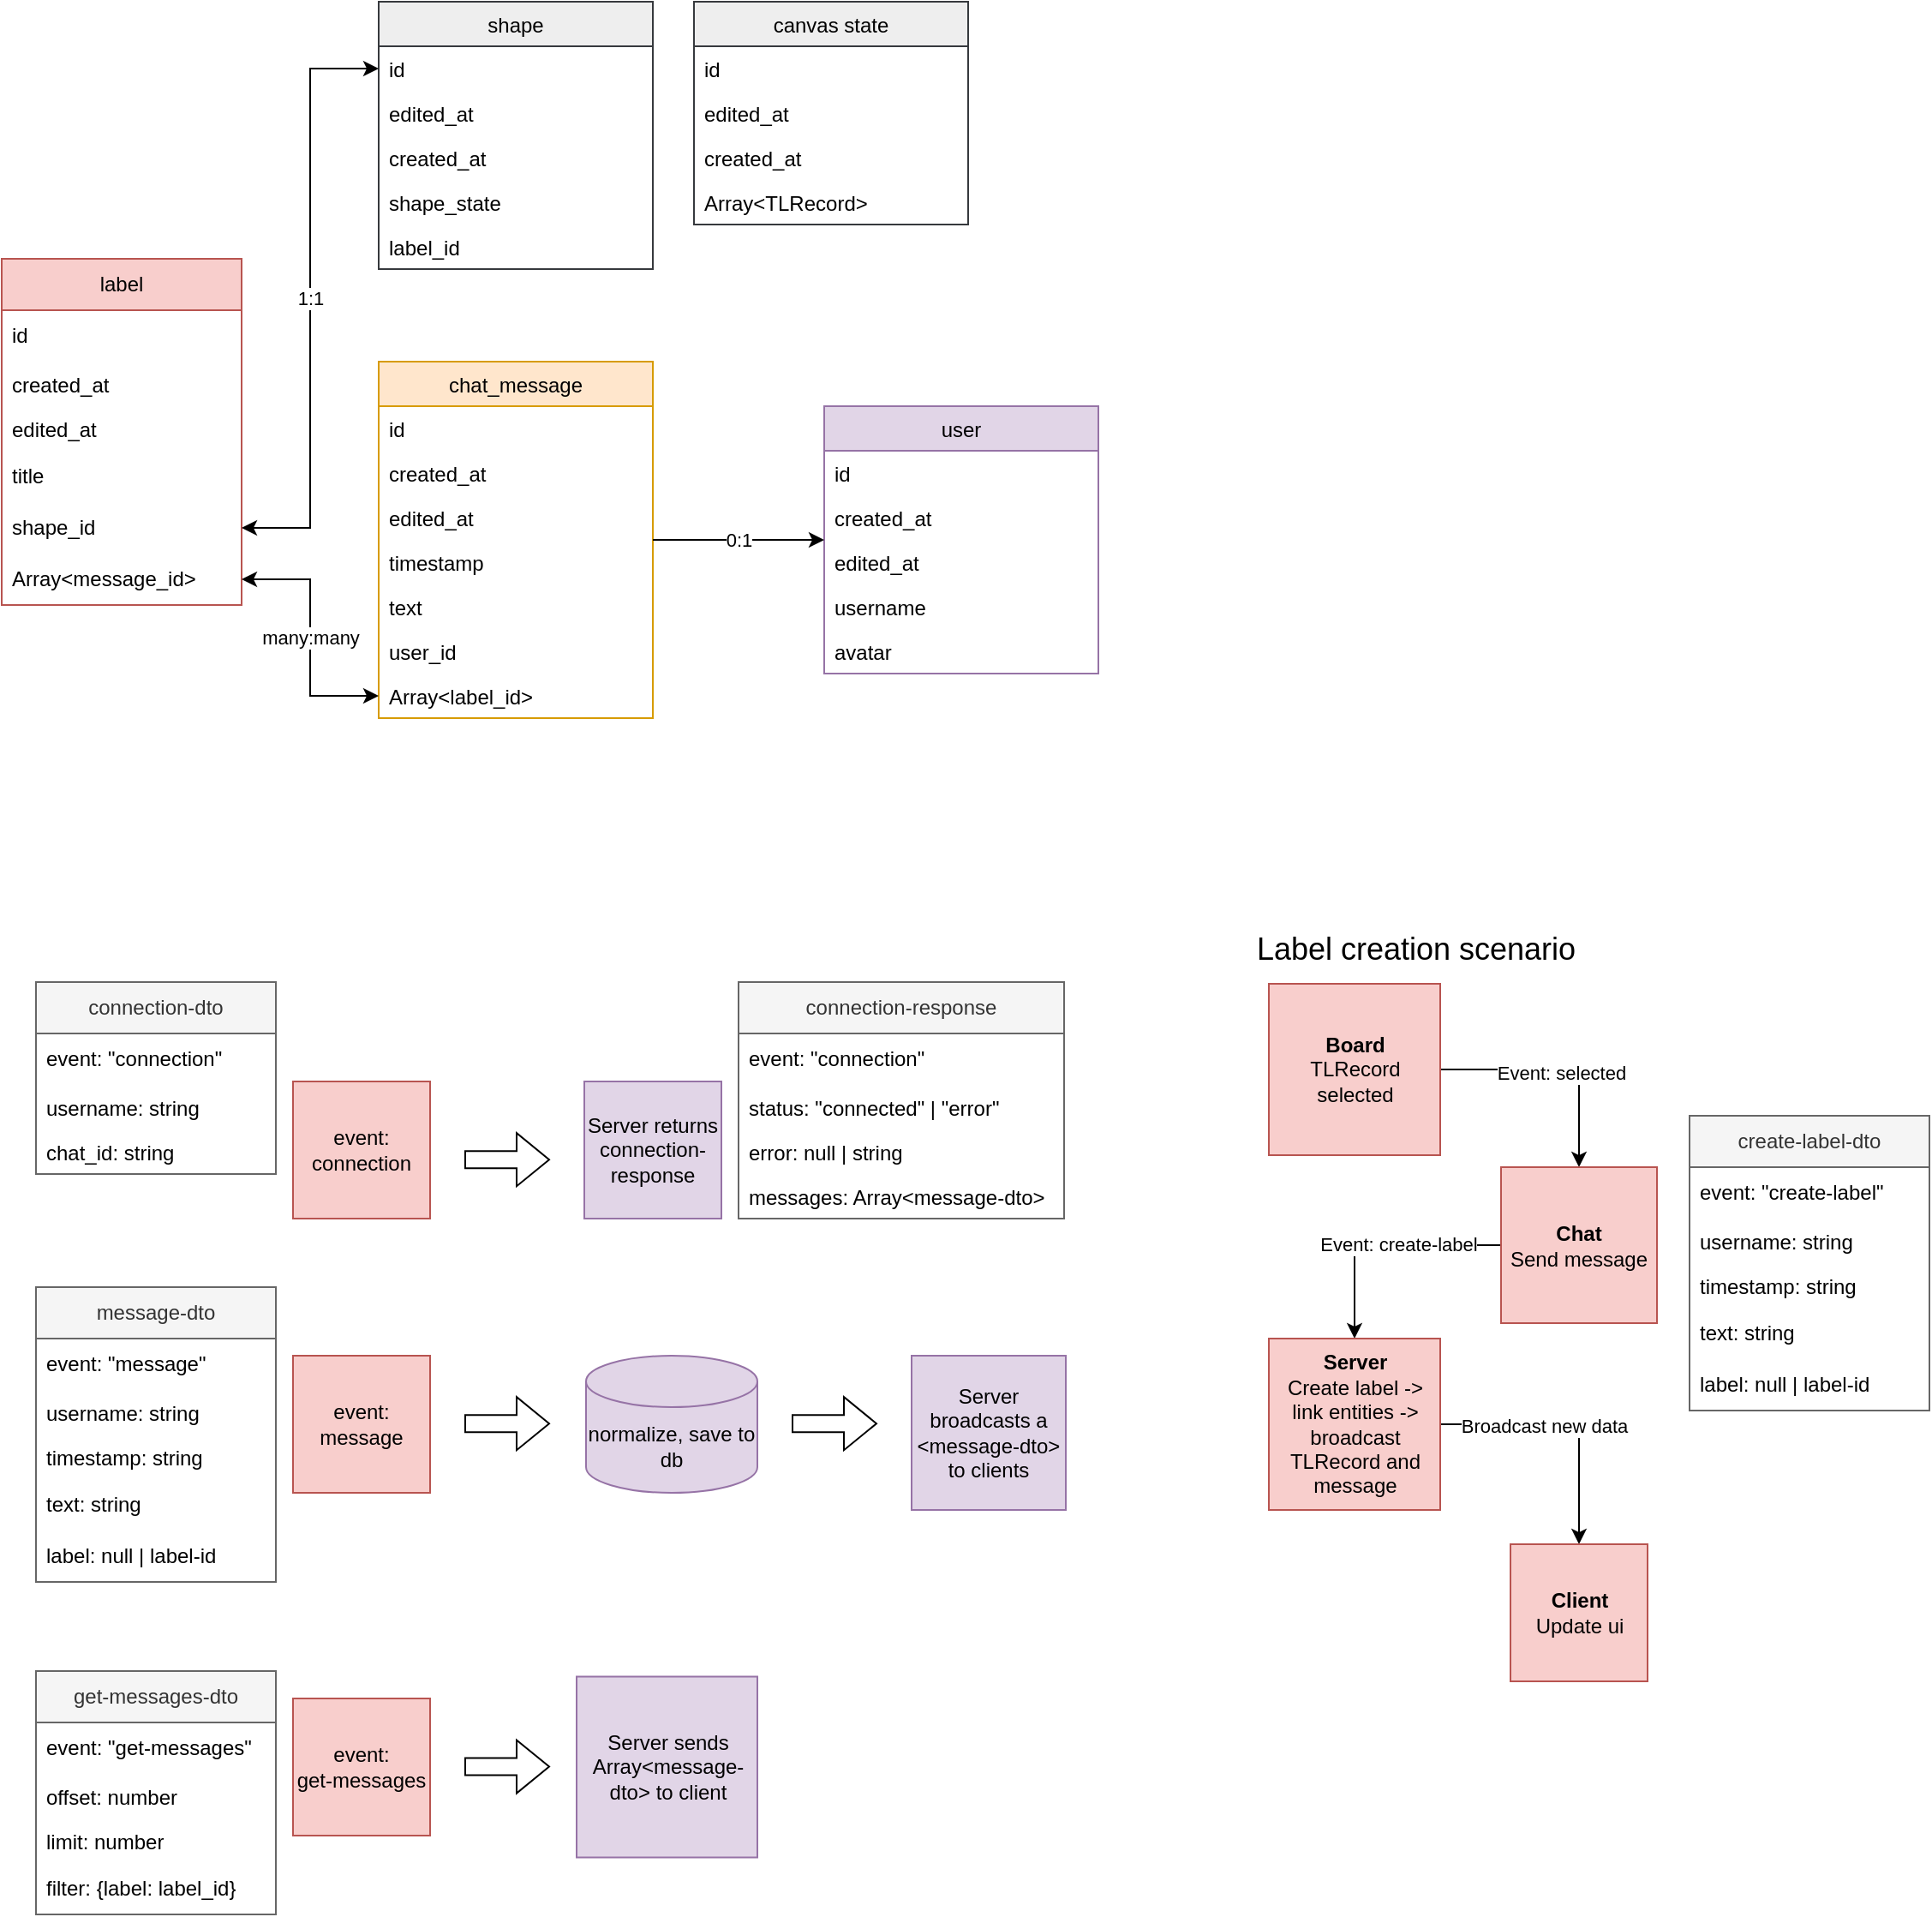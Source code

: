 <mxfile version="21.6.9" type="github">
  <diagram id="C5RBs43oDa-KdzZeNtuy" name="Page-1">
    <mxGraphModel dx="3033" dy="1154" grid="1" gridSize="10" guides="1" tooltips="1" connect="1" arrows="1" fold="1" page="1" pageScale="1" pageWidth="827" pageHeight="1169" math="0" shadow="0">
      <root>
        <mxCell id="WIyWlLk6GJQsqaUBKTNV-0" />
        <mxCell id="WIyWlLk6GJQsqaUBKTNV-1" parent="WIyWlLk6GJQsqaUBKTNV-0" />
        <mxCell id="zkfFHV4jXpPFQw0GAbJ--0" value="chat_message" style="swimlane;fontStyle=0;align=center;verticalAlign=top;childLayout=stackLayout;horizontal=1;startSize=26;horizontalStack=0;resizeParent=1;resizeLast=0;collapsible=1;marginBottom=0;rounded=0;shadow=0;strokeWidth=1;fillColor=#ffe6cc;strokeColor=#d79b00;" parent="WIyWlLk6GJQsqaUBKTNV-1" vertex="1">
          <mxGeometry x="150" y="440" width="160" height="208" as="geometry">
            <mxRectangle x="230" y="140" width="160" height="26" as="alternateBounds" />
          </mxGeometry>
        </mxCell>
        <mxCell id="zkfFHV4jXpPFQw0GAbJ--1" value="id" style="text;align=left;verticalAlign=top;spacingLeft=4;spacingRight=4;overflow=hidden;rotatable=0;points=[[0,0.5],[1,0.5]];portConstraint=eastwest;" parent="zkfFHV4jXpPFQw0GAbJ--0" vertex="1">
          <mxGeometry y="26" width="160" height="26" as="geometry" />
        </mxCell>
        <mxCell id="CpKCATdhA_jknNMAmvIk-23" value="created_at" style="text;align=left;verticalAlign=top;spacingLeft=4;spacingRight=4;overflow=hidden;rotatable=0;points=[[0,0.5],[1,0.5]];portConstraint=eastwest;rounded=0;shadow=0;html=0;" parent="zkfFHV4jXpPFQw0GAbJ--0" vertex="1">
          <mxGeometry y="52" width="160" height="26" as="geometry" />
        </mxCell>
        <mxCell id="CpKCATdhA_jknNMAmvIk-24" value="edited_at" style="text;align=left;verticalAlign=top;spacingLeft=4;spacingRight=4;overflow=hidden;rotatable=0;points=[[0,0.5],[1,0.5]];portConstraint=eastwest;rounded=0;shadow=0;html=0;" parent="zkfFHV4jXpPFQw0GAbJ--0" vertex="1">
          <mxGeometry y="78" width="160" height="26" as="geometry" />
        </mxCell>
        <mxCell id="QtKT-6Kx8_GbzRboPZ4R-0" value="timestamp" style="text;align=left;verticalAlign=top;spacingLeft=4;spacingRight=4;overflow=hidden;rotatable=0;points=[[0,0.5],[1,0.5]];portConstraint=eastwest;rounded=0;shadow=0;html=0;" parent="zkfFHV4jXpPFQw0GAbJ--0" vertex="1">
          <mxGeometry y="104" width="160" height="26" as="geometry" />
        </mxCell>
        <mxCell id="zkfFHV4jXpPFQw0GAbJ--3" value="text" style="text;align=left;verticalAlign=top;spacingLeft=4;spacingRight=4;overflow=hidden;rotatable=0;points=[[0,0.5],[1,0.5]];portConstraint=eastwest;rounded=0;shadow=0;html=0;" parent="zkfFHV4jXpPFQw0GAbJ--0" vertex="1">
          <mxGeometry y="130" width="160" height="26" as="geometry" />
        </mxCell>
        <mxCell id="zkfFHV4jXpPFQw0GAbJ--2" value="user_id" style="text;align=left;verticalAlign=top;spacingLeft=4;spacingRight=4;overflow=hidden;rotatable=0;points=[[0,0.5],[1,0.5]];portConstraint=eastwest;rounded=0;shadow=0;html=0;strokeColor=none;fillColor=none;" parent="zkfFHV4jXpPFQw0GAbJ--0" vertex="1">
          <mxGeometry y="156" width="160" height="26" as="geometry" />
        </mxCell>
        <mxCell id="CpKCATdhA_jknNMAmvIk-0" value="Array&lt;label_id&gt;" style="text;align=left;verticalAlign=top;spacingLeft=4;spacingRight=4;overflow=hidden;rotatable=0;points=[[0,0.5],[1,0.5]];portConstraint=eastwest;rounded=0;shadow=0;html=0;fillColor=none;strokeColor=none;" parent="zkfFHV4jXpPFQw0GAbJ--0" vertex="1">
          <mxGeometry y="182" width="160" height="26" as="geometry" />
        </mxCell>
        <mxCell id="zkfFHV4jXpPFQw0GAbJ--17" value="user" style="swimlane;fontStyle=0;align=center;verticalAlign=top;childLayout=stackLayout;horizontal=1;startSize=26;horizontalStack=0;resizeParent=1;resizeLast=0;collapsible=1;marginBottom=0;rounded=0;shadow=0;strokeWidth=1;fillColor=#e1d5e7;strokeColor=#9673a6;" parent="WIyWlLk6GJQsqaUBKTNV-1" vertex="1">
          <mxGeometry x="410" y="466" width="160" height="156" as="geometry">
            <mxRectangle x="550" y="140" width="160" height="26" as="alternateBounds" />
          </mxGeometry>
        </mxCell>
        <mxCell id="zkfFHV4jXpPFQw0GAbJ--18" value="id" style="text;align=left;verticalAlign=top;spacingLeft=4;spacingRight=4;overflow=hidden;rotatable=0;points=[[0,0.5],[1,0.5]];portConstraint=eastwest;strokeColor=none;" parent="zkfFHV4jXpPFQw0GAbJ--17" vertex="1">
          <mxGeometry y="26" width="160" height="26" as="geometry" />
        </mxCell>
        <mxCell id="CpKCATdhA_jknNMAmvIk-27" value="created_at" style="text;align=left;verticalAlign=top;spacingLeft=4;spacingRight=4;overflow=hidden;rotatable=0;points=[[0,0.5],[1,0.5]];portConstraint=eastwest;rounded=0;shadow=0;html=0;" parent="zkfFHV4jXpPFQw0GAbJ--17" vertex="1">
          <mxGeometry y="52" width="160" height="26" as="geometry" />
        </mxCell>
        <mxCell id="CpKCATdhA_jknNMAmvIk-28" value="edited_at" style="text;align=left;verticalAlign=top;spacingLeft=4;spacingRight=4;overflow=hidden;rotatable=0;points=[[0,0.5],[1,0.5]];portConstraint=eastwest;rounded=0;shadow=0;html=0;" parent="zkfFHV4jXpPFQw0GAbJ--17" vertex="1">
          <mxGeometry y="78" width="160" height="26" as="geometry" />
        </mxCell>
        <mxCell id="zkfFHV4jXpPFQw0GAbJ--19" value="username" style="text;align=left;verticalAlign=top;spacingLeft=4;spacingRight=4;overflow=hidden;rotatable=0;points=[[0,0.5],[1,0.5]];portConstraint=eastwest;rounded=0;shadow=0;html=0;" parent="zkfFHV4jXpPFQw0GAbJ--17" vertex="1">
          <mxGeometry y="104" width="160" height="26" as="geometry" />
        </mxCell>
        <mxCell id="zkfFHV4jXpPFQw0GAbJ--20" value="avatar" style="text;align=left;verticalAlign=top;spacingLeft=4;spacingRight=4;overflow=hidden;rotatable=0;points=[[0,0.5],[1,0.5]];portConstraint=eastwest;rounded=0;shadow=0;html=0;" parent="zkfFHV4jXpPFQw0GAbJ--17" vertex="1">
          <mxGeometry y="130" width="160" height="26" as="geometry" />
        </mxCell>
        <mxCell id="CpKCATdhA_jknNMAmvIk-3" value="" style="orthogonalLoop=1;jettySize=auto;html=1;rounded=0;" parent="WIyWlLk6GJQsqaUBKTNV-1" source="zkfFHV4jXpPFQw0GAbJ--0" target="zkfFHV4jXpPFQw0GAbJ--17" edge="1">
          <mxGeometry width="80" relative="1" as="geometry">
            <mxPoint x="330" y="540" as="sourcePoint" />
            <mxPoint x="410" y="540" as="targetPoint" />
          </mxGeometry>
        </mxCell>
        <mxCell id="CpKCATdhA_jknNMAmvIk-5" value="0:1" style="edgeLabel;html=1;align=center;verticalAlign=middle;resizable=0;points=[];" parent="CpKCATdhA_jknNMAmvIk-3" vertex="1" connectable="0">
          <mxGeometry relative="1" as="geometry">
            <mxPoint as="offset" />
          </mxGeometry>
        </mxCell>
        <mxCell id="CpKCATdhA_jknNMAmvIk-6" value="label" style="swimlane;fontStyle=0;childLayout=stackLayout;horizontal=1;startSize=30;horizontalStack=0;resizeParent=1;resizeParentMax=0;resizeLast=0;collapsible=1;marginBottom=0;whiteSpace=wrap;html=1;fillColor=#f8cecc;strokeColor=#b85450;" parent="WIyWlLk6GJQsqaUBKTNV-1" vertex="1">
          <mxGeometry x="-70" y="380" width="140" height="202" as="geometry">
            <mxRectangle x="10" y="160" width="70" height="30" as="alternateBounds" />
          </mxGeometry>
        </mxCell>
        <mxCell id="CpKCATdhA_jknNMAmvIk-7" value="id" style="text;strokeColor=none;fillColor=none;align=left;verticalAlign=middle;spacingLeft=4;spacingRight=4;overflow=hidden;points=[[0,0.5],[1,0.5]];portConstraint=eastwest;rotatable=0;whiteSpace=wrap;html=1;" parent="CpKCATdhA_jknNMAmvIk-6" vertex="1">
          <mxGeometry y="30" width="140" height="30" as="geometry" />
        </mxCell>
        <mxCell id="CpKCATdhA_jknNMAmvIk-25" value="created_at" style="text;align=left;verticalAlign=top;spacingLeft=4;spacingRight=4;overflow=hidden;rotatable=0;points=[[0,0.5],[1,0.5]];portConstraint=eastwest;rounded=0;shadow=0;html=0;" parent="CpKCATdhA_jknNMAmvIk-6" vertex="1">
          <mxGeometry y="60" width="140" height="26" as="geometry" />
        </mxCell>
        <mxCell id="CpKCATdhA_jknNMAmvIk-26" value="edited_at" style="text;align=left;verticalAlign=top;spacingLeft=4;spacingRight=4;overflow=hidden;rotatable=0;points=[[0,0.5],[1,0.5]];portConstraint=eastwest;rounded=0;shadow=0;html=0;" parent="CpKCATdhA_jknNMAmvIk-6" vertex="1">
          <mxGeometry y="86" width="140" height="26" as="geometry" />
        </mxCell>
        <mxCell id="CpKCATdhA_jknNMAmvIk-8" value="title" style="text;strokeColor=none;fillColor=none;align=left;verticalAlign=middle;spacingLeft=4;spacingRight=4;overflow=hidden;points=[[0,0.5],[1,0.5]];portConstraint=eastwest;rotatable=0;whiteSpace=wrap;html=1;" parent="CpKCATdhA_jknNMAmvIk-6" vertex="1">
          <mxGeometry y="112" width="140" height="30" as="geometry" />
        </mxCell>
        <mxCell id="CpKCATdhA_jknNMAmvIk-9" value="shape_id" style="text;strokeColor=none;fillColor=none;align=left;verticalAlign=middle;spacingLeft=4;spacingRight=4;overflow=hidden;points=[[0,0.5],[1,0.5]];portConstraint=eastwest;rotatable=0;whiteSpace=wrap;html=1;" parent="CpKCATdhA_jknNMAmvIk-6" vertex="1">
          <mxGeometry y="142" width="140" height="30" as="geometry" />
        </mxCell>
        <mxCell id="CpKCATdhA_jknNMAmvIk-10" value="Array&amp;lt;message_id&amp;gt;" style="text;strokeColor=none;fillColor=none;align=left;verticalAlign=middle;spacingLeft=4;spacingRight=4;overflow=hidden;points=[[0,0.5],[1,0.5]];portConstraint=eastwest;rotatable=0;whiteSpace=wrap;html=1;" parent="CpKCATdhA_jknNMAmvIk-6" vertex="1">
          <mxGeometry y="172" width="140" height="30" as="geometry" />
        </mxCell>
        <mxCell id="CpKCATdhA_jknNMAmvIk-14" value="" style="endArrow=classic;startArrow=classic;html=1;rounded=0;edgeStyle=elbowEdgeStyle;entryX=0;entryY=0.5;entryDx=0;entryDy=0;" parent="WIyWlLk6GJQsqaUBKTNV-1" source="CpKCATdhA_jknNMAmvIk-10" target="CpKCATdhA_jknNMAmvIk-0" edge="1">
          <mxGeometry width="50" height="50" relative="1" as="geometry">
            <mxPoint x="310" y="560" as="sourcePoint" />
            <mxPoint x="360" y="510" as="targetPoint" />
          </mxGeometry>
        </mxCell>
        <mxCell id="CpKCATdhA_jknNMAmvIk-15" value="many:many" style="edgeLabel;html=1;align=center;verticalAlign=middle;resizable=0;points=[];" parent="CpKCATdhA_jknNMAmvIk-14" vertex="1" connectable="0">
          <mxGeometry relative="1" as="geometry">
            <mxPoint as="offset" />
          </mxGeometry>
        </mxCell>
        <mxCell id="CpKCATdhA_jknNMAmvIk-16" value="shape" style="swimlane;fontStyle=0;align=center;verticalAlign=top;childLayout=stackLayout;horizontal=1;startSize=26;horizontalStack=0;resizeParent=1;resizeLast=0;collapsible=1;marginBottom=0;rounded=0;shadow=0;strokeWidth=1;fillColor=#eeeeee;strokeColor=#36393d;" parent="WIyWlLk6GJQsqaUBKTNV-1" vertex="1">
          <mxGeometry x="150" y="230" width="160" height="156" as="geometry">
            <mxRectangle x="550" y="140" width="160" height="26" as="alternateBounds" />
          </mxGeometry>
        </mxCell>
        <mxCell id="CpKCATdhA_jknNMAmvIk-17" value="id" style="text;align=left;verticalAlign=top;spacingLeft=4;spacingRight=4;overflow=hidden;rotatable=0;points=[[0,0.5],[1,0.5]];portConstraint=eastwest;strokeColor=none;" parent="CpKCATdhA_jknNMAmvIk-16" vertex="1">
          <mxGeometry y="26" width="160" height="26" as="geometry" />
        </mxCell>
        <mxCell id="CpKCATdhA_jknNMAmvIk-30" value="edited_at" style="text;align=left;verticalAlign=top;spacingLeft=4;spacingRight=4;overflow=hidden;rotatable=0;points=[[0,0.5],[1,0.5]];portConstraint=eastwest;rounded=0;shadow=0;html=0;" parent="CpKCATdhA_jknNMAmvIk-16" vertex="1">
          <mxGeometry y="52" width="160" height="26" as="geometry" />
        </mxCell>
        <mxCell id="CpKCATdhA_jknNMAmvIk-29" value="created_at" style="text;align=left;verticalAlign=top;spacingLeft=4;spacingRight=4;overflow=hidden;rotatable=0;points=[[0,0.5],[1,0.5]];portConstraint=eastwest;rounded=0;shadow=0;html=0;" parent="CpKCATdhA_jknNMAmvIk-16" vertex="1">
          <mxGeometry y="78" width="160" height="26" as="geometry" />
        </mxCell>
        <mxCell id="CpKCATdhA_jknNMAmvIk-19" value="shape_state" style="text;align=left;verticalAlign=top;spacingLeft=4;spacingRight=4;overflow=hidden;rotatable=0;points=[[0,0.5],[1,0.5]];portConstraint=eastwest;rounded=0;shadow=0;html=0;" parent="CpKCATdhA_jknNMAmvIk-16" vertex="1">
          <mxGeometry y="104" width="160" height="26" as="geometry" />
        </mxCell>
        <mxCell id="CpKCATdhA_jknNMAmvIk-18" value="label_id" style="text;align=left;verticalAlign=top;spacingLeft=4;spacingRight=4;overflow=hidden;rotatable=0;points=[[0,0.5],[1,0.5]];portConstraint=eastwest;rounded=0;shadow=0;html=0;" parent="CpKCATdhA_jknNMAmvIk-16" vertex="1">
          <mxGeometry y="130" width="160" height="26" as="geometry" />
        </mxCell>
        <mxCell id="CpKCATdhA_jknNMAmvIk-21" value="" style="endArrow=classic;startArrow=classic;html=1;rounded=0;entryX=0;entryY=0.5;entryDx=0;entryDy=0;edgeStyle=elbowEdgeStyle;" parent="WIyWlLk6GJQsqaUBKTNV-1" source="CpKCATdhA_jknNMAmvIk-9" target="CpKCATdhA_jknNMAmvIk-17" edge="1">
          <mxGeometry width="50" height="50" relative="1" as="geometry">
            <mxPoint x="310" y="560" as="sourcePoint" />
            <mxPoint x="360" y="510" as="targetPoint" />
          </mxGeometry>
        </mxCell>
        <mxCell id="CpKCATdhA_jknNMAmvIk-22" value="1:1" style="edgeLabel;html=1;align=center;verticalAlign=middle;resizable=0;points=[];" parent="CpKCATdhA_jknNMAmvIk-21" vertex="1" connectable="0">
          <mxGeometry relative="1" as="geometry">
            <mxPoint as="offset" />
          </mxGeometry>
        </mxCell>
        <mxCell id="QtKT-6Kx8_GbzRboPZ4R-20" value="connection-dto" style="swimlane;fontStyle=0;childLayout=stackLayout;horizontal=1;startSize=30;horizontalStack=0;resizeParent=1;resizeParentMax=0;resizeLast=0;collapsible=1;marginBottom=0;whiteSpace=wrap;html=1;fillColor=#f5f5f5;strokeColor=#666666;fontColor=#333333;" parent="WIyWlLk6GJQsqaUBKTNV-1" vertex="1">
          <mxGeometry x="-50" y="802" width="140" height="112" as="geometry">
            <mxRectangle x="40" y="484" width="120" height="30" as="alternateBounds" />
          </mxGeometry>
        </mxCell>
        <mxCell id="QtKT-6Kx8_GbzRboPZ4R-21" value="event: &quot;connection&quot;" style="text;strokeColor=none;fillColor=none;align=left;verticalAlign=middle;spacingLeft=4;spacingRight=4;overflow=hidden;points=[[0,0.5],[1,0.5]];portConstraint=eastwest;rotatable=0;whiteSpace=wrap;html=1;" parent="QtKT-6Kx8_GbzRboPZ4R-20" vertex="1">
          <mxGeometry y="30" width="140" height="30" as="geometry" />
        </mxCell>
        <mxCell id="QtKT-6Kx8_GbzRboPZ4R-22" value="username: string" style="text;align=left;verticalAlign=top;spacingLeft=4;spacingRight=4;overflow=hidden;rotatable=0;points=[[0,0.5],[1,0.5]];portConstraint=eastwest;rounded=0;shadow=0;html=0;" parent="QtKT-6Kx8_GbzRboPZ4R-20" vertex="1">
          <mxGeometry y="60" width="140" height="26" as="geometry" />
        </mxCell>
        <mxCell id="QtKT-6Kx8_GbzRboPZ4R-23" value="chat_id: string" style="text;align=left;verticalAlign=top;spacingLeft=4;spacingRight=4;overflow=hidden;rotatable=0;points=[[0,0.5],[1,0.5]];portConstraint=eastwest;rounded=0;shadow=0;html=0;" parent="QtKT-6Kx8_GbzRboPZ4R-20" vertex="1">
          <mxGeometry y="86" width="140" height="26" as="geometry" />
        </mxCell>
        <mxCell id="QtKT-6Kx8_GbzRboPZ4R-24" value="message-dto" style="swimlane;fontStyle=0;childLayout=stackLayout;horizontal=1;startSize=30;horizontalStack=0;resizeParent=1;resizeParentMax=0;resizeLast=0;collapsible=1;marginBottom=0;whiteSpace=wrap;html=1;fillColor=#f5f5f5;strokeColor=#666666;fontColor=#333333;" parent="WIyWlLk6GJQsqaUBKTNV-1" vertex="1">
          <mxGeometry x="-50" y="980" width="140" height="172" as="geometry" />
        </mxCell>
        <mxCell id="QtKT-6Kx8_GbzRboPZ4R-25" value="event: &quot;message&quot;" style="text;strokeColor=none;fillColor=none;align=left;verticalAlign=middle;spacingLeft=4;spacingRight=4;overflow=hidden;points=[[0,0.5],[1,0.5]];portConstraint=eastwest;rotatable=0;whiteSpace=wrap;html=1;" parent="QtKT-6Kx8_GbzRboPZ4R-24" vertex="1">
          <mxGeometry y="30" width="140" height="30" as="geometry" />
        </mxCell>
        <mxCell id="QtKT-6Kx8_GbzRboPZ4R-26" value="username: string" style="text;align=left;verticalAlign=top;spacingLeft=4;spacingRight=4;overflow=hidden;rotatable=0;points=[[0,0.5],[1,0.5]];portConstraint=eastwest;rounded=0;shadow=0;html=0;" parent="QtKT-6Kx8_GbzRboPZ4R-24" vertex="1">
          <mxGeometry y="60" width="140" height="26" as="geometry" />
        </mxCell>
        <mxCell id="QtKT-6Kx8_GbzRboPZ4R-27" value="timestamp: string" style="text;align=left;verticalAlign=top;spacingLeft=4;spacingRight=4;overflow=hidden;rotatable=0;points=[[0,0.5],[1,0.5]];portConstraint=eastwest;rounded=0;shadow=0;html=0;" parent="QtKT-6Kx8_GbzRboPZ4R-24" vertex="1">
          <mxGeometry y="86" width="140" height="26" as="geometry" />
        </mxCell>
        <mxCell id="QtKT-6Kx8_GbzRboPZ4R-28" value="text: string" style="text;strokeColor=none;fillColor=none;align=left;verticalAlign=middle;spacingLeft=4;spacingRight=4;overflow=hidden;points=[[0,0.5],[1,0.5]];portConstraint=eastwest;rotatable=0;whiteSpace=wrap;html=1;" parent="QtKT-6Kx8_GbzRboPZ4R-24" vertex="1">
          <mxGeometry y="112" width="140" height="30" as="geometry" />
        </mxCell>
        <mxCell id="QtKT-6Kx8_GbzRboPZ4R-40" value="label: null | label-id" style="text;strokeColor=none;fillColor=none;align=left;verticalAlign=middle;spacingLeft=4;spacingRight=4;overflow=hidden;points=[[0,0.5],[1,0.5]];portConstraint=eastwest;rotatable=0;whiteSpace=wrap;html=1;" parent="QtKT-6Kx8_GbzRboPZ4R-24" vertex="1">
          <mxGeometry y="142" width="140" height="30" as="geometry" />
        </mxCell>
        <mxCell id="QtKT-6Kx8_GbzRboPZ4R-34" value="connection-response" style="swimlane;fontStyle=0;childLayout=stackLayout;horizontal=1;startSize=30;horizontalStack=0;resizeParent=1;resizeParentMax=0;resizeLast=0;collapsible=1;marginBottom=0;whiteSpace=wrap;html=1;fillColor=#f5f5f5;strokeColor=#666666;fontColor=#333333;" parent="WIyWlLk6GJQsqaUBKTNV-1" vertex="1">
          <mxGeometry x="360" y="802" width="190" height="138" as="geometry">
            <mxRectangle x="40" y="484" width="120" height="30" as="alternateBounds" />
          </mxGeometry>
        </mxCell>
        <mxCell id="QtKT-6Kx8_GbzRboPZ4R-35" value="event: &quot;connection&quot;" style="text;strokeColor=none;fillColor=none;align=left;verticalAlign=middle;spacingLeft=4;spacingRight=4;overflow=hidden;points=[[0,0.5],[1,0.5]];portConstraint=eastwest;rotatable=0;whiteSpace=wrap;html=1;" parent="QtKT-6Kx8_GbzRboPZ4R-34" vertex="1">
          <mxGeometry y="30" width="190" height="30" as="geometry" />
        </mxCell>
        <mxCell id="QtKT-6Kx8_GbzRboPZ4R-36" value="status: &quot;connected&quot; | &quot;error&quot;" style="text;align=left;verticalAlign=top;spacingLeft=4;spacingRight=4;overflow=hidden;rotatable=0;points=[[0,0.5],[1,0.5]];portConstraint=eastwest;rounded=0;shadow=0;html=0;" parent="QtKT-6Kx8_GbzRboPZ4R-34" vertex="1">
          <mxGeometry y="60" width="190" height="26" as="geometry" />
        </mxCell>
        <mxCell id="QtKT-6Kx8_GbzRboPZ4R-38" value="error: null | string" style="text;align=left;verticalAlign=top;spacingLeft=4;spacingRight=4;overflow=hidden;rotatable=0;points=[[0,0.5],[1,0.5]];portConstraint=eastwest;rounded=0;shadow=0;html=0;" parent="QtKT-6Kx8_GbzRboPZ4R-34" vertex="1">
          <mxGeometry y="86" width="190" height="26" as="geometry" />
        </mxCell>
        <mxCell id="QtKT-6Kx8_GbzRboPZ4R-41" value="messages: Array&lt;message-dto&gt;" style="text;align=left;verticalAlign=top;spacingLeft=4;spacingRight=4;overflow=hidden;rotatable=0;points=[[0,0.5],[1,0.5]];portConstraint=eastwest;rounded=0;shadow=0;html=0;" parent="QtKT-6Kx8_GbzRboPZ4R-34" vertex="1">
          <mxGeometry y="112" width="190" height="26" as="geometry" />
        </mxCell>
        <mxCell id="QtKT-6Kx8_GbzRboPZ4R-42" value="get-messages-dto" style="swimlane;fontStyle=0;childLayout=stackLayout;horizontal=1;startSize=30;horizontalStack=0;resizeParent=1;resizeParentMax=0;resizeLast=0;collapsible=1;marginBottom=0;whiteSpace=wrap;html=1;fillColor=#f5f5f5;strokeColor=#666666;fontColor=#333333;" parent="WIyWlLk6GJQsqaUBKTNV-1" vertex="1">
          <mxGeometry x="-50" y="1204" width="140" height="142" as="geometry" />
        </mxCell>
        <mxCell id="QtKT-6Kx8_GbzRboPZ4R-43" value="event: &quot;get-messages&quot;" style="text;strokeColor=none;fillColor=none;align=left;verticalAlign=middle;spacingLeft=4;spacingRight=4;overflow=hidden;points=[[0,0.5],[1,0.5]];portConstraint=eastwest;rotatable=0;whiteSpace=wrap;html=1;" parent="QtKT-6Kx8_GbzRboPZ4R-42" vertex="1">
          <mxGeometry y="30" width="140" height="30" as="geometry" />
        </mxCell>
        <mxCell id="QtKT-6Kx8_GbzRboPZ4R-44" value="offset: number" style="text;align=left;verticalAlign=top;spacingLeft=4;spacingRight=4;overflow=hidden;rotatable=0;points=[[0,0.5],[1,0.5]];portConstraint=eastwest;rounded=0;shadow=0;html=0;" parent="QtKT-6Kx8_GbzRboPZ4R-42" vertex="1">
          <mxGeometry y="60" width="140" height="26" as="geometry" />
        </mxCell>
        <mxCell id="QtKT-6Kx8_GbzRboPZ4R-45" value="limit: number" style="text;align=left;verticalAlign=top;spacingLeft=4;spacingRight=4;overflow=hidden;rotatable=0;points=[[0,0.5],[1,0.5]];portConstraint=eastwest;rounded=0;shadow=0;html=0;" parent="QtKT-6Kx8_GbzRboPZ4R-42" vertex="1">
          <mxGeometry y="86" width="140" height="26" as="geometry" />
        </mxCell>
        <mxCell id="QtKT-6Kx8_GbzRboPZ4R-68" value="filter: {label: label_id}" style="text;strokeColor=none;fillColor=none;align=left;verticalAlign=middle;spacingLeft=4;spacingRight=4;overflow=hidden;points=[[0,0.5],[1,0.5]];portConstraint=eastwest;rotatable=0;whiteSpace=wrap;html=1;" parent="QtKT-6Kx8_GbzRboPZ4R-42" vertex="1">
          <mxGeometry y="112" width="140" height="30" as="geometry" />
        </mxCell>
        <mxCell id="QtKT-6Kx8_GbzRboPZ4R-48" value="Server broadcasts a &amp;lt;message-dto&amp;gt; to clients" style="whiteSpace=wrap;html=1;aspect=fixed;fillColor=#e1d5e7;strokeColor=#9673a6;" parent="WIyWlLk6GJQsqaUBKTNV-1" vertex="1">
          <mxGeometry x="461" y="1020" width="90" height="90" as="geometry" />
        </mxCell>
        <mxCell id="QtKT-6Kx8_GbzRboPZ4R-49" value="normalize, save to db" style="shape=cylinder3;whiteSpace=wrap;html=1;boundedLbl=1;backgroundOutline=1;size=15;fillColor=#e1d5e7;strokeColor=#9673a6;" parent="WIyWlLk6GJQsqaUBKTNV-1" vertex="1">
          <mxGeometry x="271" y="1020" width="100" height="80" as="geometry" />
        </mxCell>
        <mxCell id="QtKT-6Kx8_GbzRboPZ4R-50" value="" style="shape=flexArrow;endArrow=classic;html=1;rounded=0;" parent="WIyWlLk6GJQsqaUBKTNV-1" edge="1">
          <mxGeometry width="50" height="50" relative="1" as="geometry">
            <mxPoint x="200" y="1059.6" as="sourcePoint" />
            <mxPoint x="250" y="1059.6" as="targetPoint" />
          </mxGeometry>
        </mxCell>
        <mxCell id="QtKT-6Kx8_GbzRboPZ4R-51" value="" style="shape=flexArrow;endArrow=classic;html=1;rounded=0;" parent="WIyWlLk6GJQsqaUBKTNV-1" edge="1">
          <mxGeometry width="50" height="50" relative="1" as="geometry">
            <mxPoint x="391" y="1059.6" as="sourcePoint" />
            <mxPoint x="441" y="1059.6" as="targetPoint" />
          </mxGeometry>
        </mxCell>
        <mxCell id="QtKT-6Kx8_GbzRboPZ4R-52" value="" style="shape=flexArrow;endArrow=classic;html=1;rounded=0;" parent="WIyWlLk6GJQsqaUBKTNV-1" edge="1">
          <mxGeometry width="50" height="50" relative="1" as="geometry">
            <mxPoint x="200" y="905.6" as="sourcePoint" />
            <mxPoint x="250" y="905.6" as="targetPoint" />
          </mxGeometry>
        </mxCell>
        <mxCell id="QtKT-6Kx8_GbzRboPZ4R-54" value="Server sends Array&amp;lt;message-dto&amp;gt; to client" style="whiteSpace=wrap;html=1;aspect=fixed;fillColor=#e1d5e7;strokeColor=#9673a6;" parent="WIyWlLk6GJQsqaUBKTNV-1" vertex="1">
          <mxGeometry x="265.5" y="1207.25" width="105.5" height="105.5" as="geometry" />
        </mxCell>
        <mxCell id="QtKT-6Kx8_GbzRboPZ4R-56" value="" style="shape=flexArrow;endArrow=classic;html=1;rounded=0;" parent="WIyWlLk6GJQsqaUBKTNV-1" edge="1">
          <mxGeometry width="50" height="50" relative="1" as="geometry">
            <mxPoint x="200" y="1259.79" as="sourcePoint" />
            <mxPoint x="250" y="1259.79" as="targetPoint" />
          </mxGeometry>
        </mxCell>
        <mxCell id="QtKT-6Kx8_GbzRboPZ4R-57" value="event: connection" style="whiteSpace=wrap;html=1;aspect=fixed;fillColor=#f8cecc;strokeColor=#b85450;" parent="WIyWlLk6GJQsqaUBKTNV-1" vertex="1">
          <mxGeometry x="100" y="860" width="80" height="80" as="geometry" />
        </mxCell>
        <mxCell id="QtKT-6Kx8_GbzRboPZ4R-58" value="Server returns connection-response" style="whiteSpace=wrap;html=1;aspect=fixed;fillColor=#e1d5e7;strokeColor=#9673a6;" parent="WIyWlLk6GJQsqaUBKTNV-1" vertex="1">
          <mxGeometry x="270" y="860" width="80" height="80" as="geometry" />
        </mxCell>
        <mxCell id="QtKT-6Kx8_GbzRboPZ4R-59" value="event:&lt;br&gt;message" style="whiteSpace=wrap;html=1;aspect=fixed;fillColor=#f8cecc;strokeColor=#b85450;" parent="WIyWlLk6GJQsqaUBKTNV-1" vertex="1">
          <mxGeometry x="100" y="1020" width="80" height="80" as="geometry" />
        </mxCell>
        <mxCell id="QtKT-6Kx8_GbzRboPZ4R-67" value="event:&lt;br&gt;get-messages" style="whiteSpace=wrap;html=1;aspect=fixed;fillColor=#f8cecc;strokeColor=#b85450;" parent="WIyWlLk6GJQsqaUBKTNV-1" vertex="1">
          <mxGeometry x="100" y="1220" width="80" height="80" as="geometry" />
        </mxCell>
        <mxCell id="wA9O0hEuAGaA9Up5gJE_-0" value="canvas state" style="swimlane;fontStyle=0;align=center;verticalAlign=top;childLayout=stackLayout;horizontal=1;startSize=26;horizontalStack=0;resizeParent=1;resizeLast=0;collapsible=1;marginBottom=0;rounded=0;shadow=0;strokeWidth=1;fillColor=#eeeeee;strokeColor=#36393d;" vertex="1" parent="WIyWlLk6GJQsqaUBKTNV-1">
          <mxGeometry x="334" y="230" width="160" height="130" as="geometry">
            <mxRectangle x="550" y="140" width="160" height="26" as="alternateBounds" />
          </mxGeometry>
        </mxCell>
        <mxCell id="wA9O0hEuAGaA9Up5gJE_-1" value="id" style="text;align=left;verticalAlign=top;spacingLeft=4;spacingRight=4;overflow=hidden;rotatable=0;points=[[0,0.5],[1,0.5]];portConstraint=eastwest;strokeColor=none;" vertex="1" parent="wA9O0hEuAGaA9Up5gJE_-0">
          <mxGeometry y="26" width="160" height="26" as="geometry" />
        </mxCell>
        <mxCell id="wA9O0hEuAGaA9Up5gJE_-2" value="edited_at" style="text;align=left;verticalAlign=top;spacingLeft=4;spacingRight=4;overflow=hidden;rotatable=0;points=[[0,0.5],[1,0.5]];portConstraint=eastwest;rounded=0;shadow=0;html=0;" vertex="1" parent="wA9O0hEuAGaA9Up5gJE_-0">
          <mxGeometry y="52" width="160" height="26" as="geometry" />
        </mxCell>
        <mxCell id="wA9O0hEuAGaA9Up5gJE_-3" value="created_at" style="text;align=left;verticalAlign=top;spacingLeft=4;spacingRight=4;overflow=hidden;rotatable=0;points=[[0,0.5],[1,0.5]];portConstraint=eastwest;rounded=0;shadow=0;html=0;" vertex="1" parent="wA9O0hEuAGaA9Up5gJE_-0">
          <mxGeometry y="78" width="160" height="26" as="geometry" />
        </mxCell>
        <mxCell id="wA9O0hEuAGaA9Up5gJE_-4" value="Array&lt;TLRecord&gt;" style="text;align=left;verticalAlign=top;spacingLeft=4;spacingRight=4;overflow=hidden;rotatable=0;points=[[0,0.5],[1,0.5]];portConstraint=eastwest;rounded=0;shadow=0;html=0;" vertex="1" parent="wA9O0hEuAGaA9Up5gJE_-0">
          <mxGeometry y="104" width="160" height="26" as="geometry" />
        </mxCell>
        <mxCell id="wA9O0hEuAGaA9Up5gJE_-6" value="&lt;font style=&quot;font-size: 18px;&quot;&gt;Label creation scenario&lt;/font&gt;" style="text;html=1;align=center;verticalAlign=middle;resizable=0;points=[];autosize=1;strokeColor=none;fillColor=none;" vertex="1" parent="WIyWlLk6GJQsqaUBKTNV-1">
          <mxGeometry x="650" y="763" width="210" height="40" as="geometry" />
        </mxCell>
        <mxCell id="wA9O0hEuAGaA9Up5gJE_-11" value="" style="edgeStyle=orthogonalEdgeStyle;rounded=0;orthogonalLoop=1;jettySize=auto;html=1;" edge="1" parent="WIyWlLk6GJQsqaUBKTNV-1" source="wA9O0hEuAGaA9Up5gJE_-7" target="wA9O0hEuAGaA9Up5gJE_-8">
          <mxGeometry relative="1" as="geometry" />
        </mxCell>
        <mxCell id="wA9O0hEuAGaA9Up5gJE_-12" value="Event: selected" style="edgeLabel;html=1;align=center;verticalAlign=middle;resizable=0;points=[];" vertex="1" connectable="0" parent="wA9O0hEuAGaA9Up5gJE_-11">
          <mxGeometry x="0.021" y="-2" relative="1" as="geometry">
            <mxPoint as="offset" />
          </mxGeometry>
        </mxCell>
        <mxCell id="wA9O0hEuAGaA9Up5gJE_-7" value="&lt;b&gt;Board&lt;/b&gt;&lt;br&gt;TLRecord selected" style="whiteSpace=wrap;html=1;aspect=fixed;fillColor=#f8cecc;strokeColor=#b85450;" vertex="1" parent="WIyWlLk6GJQsqaUBKTNV-1">
          <mxGeometry x="669.5" y="803" width="100" height="100" as="geometry" />
        </mxCell>
        <mxCell id="wA9O0hEuAGaA9Up5gJE_-25" value="" style="edgeStyle=orthogonalEdgeStyle;rounded=0;orthogonalLoop=1;jettySize=auto;html=1;" edge="1" parent="WIyWlLk6GJQsqaUBKTNV-1" source="wA9O0hEuAGaA9Up5gJE_-8" target="wA9O0hEuAGaA9Up5gJE_-24">
          <mxGeometry relative="1" as="geometry" />
        </mxCell>
        <mxCell id="wA9O0hEuAGaA9Up5gJE_-26" value="Event: create-label" style="edgeLabel;html=1;align=center;verticalAlign=middle;resizable=0;points=[];" vertex="1" connectable="0" parent="wA9O0hEuAGaA9Up5gJE_-25">
          <mxGeometry x="-0.133" y="-1" relative="1" as="geometry">
            <mxPoint as="offset" />
          </mxGeometry>
        </mxCell>
        <mxCell id="wA9O0hEuAGaA9Up5gJE_-8" value="&lt;b&gt;Chat&lt;/b&gt;&lt;br&gt;Send message" style="whiteSpace=wrap;html=1;aspect=fixed;fillColor=#f8cecc;strokeColor=#b85450;" vertex="1" parent="WIyWlLk6GJQsqaUBKTNV-1">
          <mxGeometry x="805" y="910" width="91" height="91" as="geometry" />
        </mxCell>
        <mxCell id="wA9O0hEuAGaA9Up5gJE_-17" value="create-label-dto" style="swimlane;fontStyle=0;childLayout=stackLayout;horizontal=1;startSize=30;horizontalStack=0;resizeParent=1;resizeParentMax=0;resizeLast=0;collapsible=1;marginBottom=0;whiteSpace=wrap;html=1;fillColor=#f5f5f5;strokeColor=#666666;fontColor=#333333;" vertex="1" parent="WIyWlLk6GJQsqaUBKTNV-1">
          <mxGeometry x="915" y="880" width="140" height="172" as="geometry" />
        </mxCell>
        <mxCell id="wA9O0hEuAGaA9Up5gJE_-18" value="event: &quot;create-label&quot;" style="text;strokeColor=none;fillColor=none;align=left;verticalAlign=middle;spacingLeft=4;spacingRight=4;overflow=hidden;points=[[0,0.5],[1,0.5]];portConstraint=eastwest;rotatable=0;whiteSpace=wrap;html=1;" vertex="1" parent="wA9O0hEuAGaA9Up5gJE_-17">
          <mxGeometry y="30" width="140" height="30" as="geometry" />
        </mxCell>
        <mxCell id="wA9O0hEuAGaA9Up5gJE_-19" value="username: string" style="text;align=left;verticalAlign=top;spacingLeft=4;spacingRight=4;overflow=hidden;rotatable=0;points=[[0,0.5],[1,0.5]];portConstraint=eastwest;rounded=0;shadow=0;html=0;" vertex="1" parent="wA9O0hEuAGaA9Up5gJE_-17">
          <mxGeometry y="60" width="140" height="26" as="geometry" />
        </mxCell>
        <mxCell id="wA9O0hEuAGaA9Up5gJE_-20" value="timestamp: string" style="text;align=left;verticalAlign=top;spacingLeft=4;spacingRight=4;overflow=hidden;rotatable=0;points=[[0,0.5],[1,0.5]];portConstraint=eastwest;rounded=0;shadow=0;html=0;" vertex="1" parent="wA9O0hEuAGaA9Up5gJE_-17">
          <mxGeometry y="86" width="140" height="26" as="geometry" />
        </mxCell>
        <mxCell id="wA9O0hEuAGaA9Up5gJE_-21" value="text: string" style="text;strokeColor=none;fillColor=none;align=left;verticalAlign=middle;spacingLeft=4;spacingRight=4;overflow=hidden;points=[[0,0.5],[1,0.5]];portConstraint=eastwest;rotatable=0;whiteSpace=wrap;html=1;" vertex="1" parent="wA9O0hEuAGaA9Up5gJE_-17">
          <mxGeometry y="112" width="140" height="30" as="geometry" />
        </mxCell>
        <mxCell id="wA9O0hEuAGaA9Up5gJE_-22" value="label: null | label-id" style="text;strokeColor=none;fillColor=none;align=left;verticalAlign=middle;spacingLeft=4;spacingRight=4;overflow=hidden;points=[[0,0.5],[1,0.5]];portConstraint=eastwest;rotatable=0;whiteSpace=wrap;html=1;" vertex="1" parent="wA9O0hEuAGaA9Up5gJE_-17">
          <mxGeometry y="142" width="140" height="30" as="geometry" />
        </mxCell>
        <mxCell id="wA9O0hEuAGaA9Up5gJE_-28" value="" style="edgeStyle=orthogonalEdgeStyle;rounded=0;orthogonalLoop=1;jettySize=auto;html=1;" edge="1" parent="WIyWlLk6GJQsqaUBKTNV-1" source="wA9O0hEuAGaA9Up5gJE_-24" target="wA9O0hEuAGaA9Up5gJE_-27">
          <mxGeometry relative="1" as="geometry" />
        </mxCell>
        <mxCell id="wA9O0hEuAGaA9Up5gJE_-29" value="Broadcast new data" style="edgeLabel;html=1;align=center;verticalAlign=middle;resizable=0;points=[];" vertex="1" connectable="0" parent="wA9O0hEuAGaA9Up5gJE_-28">
          <mxGeometry x="-0.204" y="-1" relative="1" as="geometry">
            <mxPoint as="offset" />
          </mxGeometry>
        </mxCell>
        <mxCell id="wA9O0hEuAGaA9Up5gJE_-24" value="&lt;b&gt;Server&lt;/b&gt;&lt;br&gt;Create label -&amp;gt;&lt;br&gt;link entities -&amp;gt;&lt;br&gt;broadcast TLRecord and message" style="whiteSpace=wrap;html=1;aspect=fixed;fillColor=#f8cecc;strokeColor=#b85450;" vertex="1" parent="WIyWlLk6GJQsqaUBKTNV-1">
          <mxGeometry x="669.5" y="1010" width="100" height="100" as="geometry" />
        </mxCell>
        <mxCell id="wA9O0hEuAGaA9Up5gJE_-27" value="&lt;b&gt;Client&lt;/b&gt;&lt;br&gt;Update ui" style="whiteSpace=wrap;html=1;aspect=fixed;fillColor=#f8cecc;strokeColor=#b85450;" vertex="1" parent="WIyWlLk6GJQsqaUBKTNV-1">
          <mxGeometry x="810.5" y="1130" width="80" height="80" as="geometry" />
        </mxCell>
      </root>
    </mxGraphModel>
  </diagram>
</mxfile>
